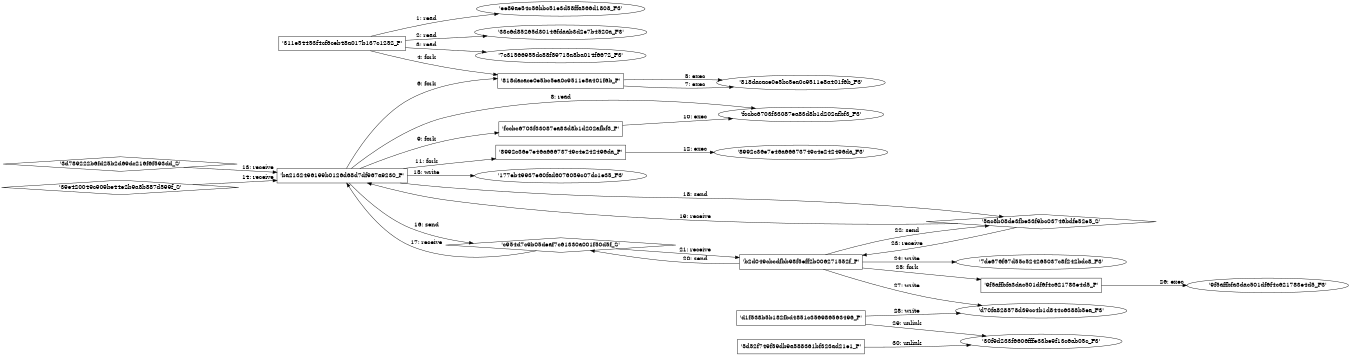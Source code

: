 digraph "D:\Learning\Paper\apt\基于CTI的攻击预警\Dataset\攻击图\ASGfromALLCTI\Threat Round-up for July 28 - August 4.dot" {
rankdir="LR"
size="9"
fixedsize="false"
splines="true"
nodesep=0.3
ranksep=0
fontsize=10
overlap="scalexy"
engine= "neato"
	"'ee89ae54c56bbc51e3d58ffa566d1808_F3'" [node_type=file shape=ellipse]
	"'311e54453f4cf6ceb48a017b137c1252_P'" [node_type=Process shape=box]
	"'311e54453f4cf6ceb48a017b137c1252_P'" -> "'ee89ae54c56bbc51e3d58ffa566d1808_F3'" [label="1: read"]
	"'33c6d85265d30146fdaab3d2e7b4520a_F3'" [node_type=file shape=ellipse]
	"'311e54453f4cf6ceb48a017b137c1252_P'" [node_type=Process shape=box]
	"'311e54453f4cf6ceb48a017b137c1252_P'" -> "'33c6d85265d30146fdaab3d2e7b4520a_F3'" [label="2: read"]
	"'7c31566955dc88f89715a8ba014f6672_F3'" [node_type=file shape=ellipse]
	"'311e54453f4cf6ceb48a017b137c1252_P'" [node_type=Process shape=box]
	"'311e54453f4cf6ceb48a017b137c1252_P'" -> "'7c31566955dc88f89715a8ba014f6672_F3'" [label="3: read"]
	"'311e54453f4cf6ceb48a017b137c1252_P'" [node_type=Process shape=box]
	"'818dacace0e5bc5ea0c9511e8a401f6b_P'" [node_type=Process shape=box]
	"'311e54453f4cf6ceb48a017b137c1252_P'" -> "'818dacace0e5bc5ea0c9511e8a401f6b_P'" [label="4: fork"]
	"'818dacace0e5bc5ea0c9511e8a401f6b_P'" [node_type=Process shape=box]
	"'818dacace0e5bc5ea0c9511e8a401f6b_F3'" [node_type=File shape=ellipse]
	"'818dacace0e5bc5ea0c9511e8a401f6b_P'" -> "'818dacace0e5bc5ea0c9511e8a401f6b_F3'" [label="5: exec"]
	"'ba2132496199b0126d68d7df967a9230_P'" [node_type=Process shape=box]
	"'818dacace0e5bc5ea0c9511e8a401f6b_P'" [node_type=Process shape=box]
	"'ba2132496199b0126d68d7df967a9230_P'" -> "'818dacace0e5bc5ea0c9511e8a401f6b_P'" [label="6: fork"]
	"'818dacace0e5bc5ea0c9511e8a401f6b_P'" [node_type=Process shape=box]
	"'818dacace0e5bc5ea0c9511e8a401f6b_F3'" [node_type=File shape=ellipse]
	"'818dacace0e5bc5ea0c9511e8a401f6b_P'" -> "'818dacace0e5bc5ea0c9511e8a401f6b_F3'" [label="7: exec"]
	"'fccbc6703f33087ea83d8b1d202afbf3_F3'" [node_type=file shape=ellipse]
	"'ba2132496199b0126d68d7df967a9230_P'" [node_type=Process shape=box]
	"'ba2132496199b0126d68d7df967a9230_P'" -> "'fccbc6703f33087ea83d8b1d202afbf3_F3'" [label="8: read"]
	"'ba2132496199b0126d68d7df967a9230_P'" [node_type=Process shape=box]
	"'fccbc6703f33087ea83d8b1d202afbf3_P'" [node_type=Process shape=box]
	"'ba2132496199b0126d68d7df967a9230_P'" -> "'fccbc6703f33087ea83d8b1d202afbf3_P'" [label="9: fork"]
	"'fccbc6703f33087ea83d8b1d202afbf3_P'" [node_type=Process shape=box]
	"'fccbc6703f33087ea83d8b1d202afbf3_F3'" [node_type=File shape=ellipse]
	"'fccbc6703f33087ea83d8b1d202afbf3_P'" -> "'fccbc6703f33087ea83d8b1d202afbf3_F3'" [label="10: exec"]
	"'ba2132496199b0126d68d7df967a9230_P'" [node_type=Process shape=box]
	"'8992c36e7e46a66673749c4e242496da_P'" [node_type=Process shape=box]
	"'ba2132496199b0126d68d7df967a9230_P'" -> "'8992c36e7e46a66673749c4e242496da_P'" [label="11: fork"]
	"'8992c36e7e46a66673749c4e242496da_P'" [node_type=Process shape=box]
	"'8992c36e7e46a66673749c4e242496da_F3'" [node_type=File shape=ellipse]
	"'8992c36e7e46a66673749c4e242496da_P'" -> "'8992c36e7e46a66673749c4e242496da_F3'" [label="12: exec"]
	"'ba2132496199b0126d68d7df967a9230_P'" [node_type=Process shape=box]
	"'3d789222b6fd25b2d69dc216f6f593dd_S'" [node_type=Socket shape=diamond]
	"'3d789222b6fd25b2d69dc216f6f593dd_S'" -> "'ba2132496199b0126d68d7df967a9230_P'" [label="13: receive"]
	"'ba2132496199b0126d68d7df967a9230_P'" [node_type=Process shape=box]
	"'39e420049c909be44e2b9a8b887d599f_S'" [node_type=Socket shape=diamond]
	"'39e420049c909be44e2b9a8b887d599f_S'" -> "'ba2132496199b0126d68d7df967a9230_P'" [label="14: receive"]
	"'177eb49937e60fad6076059c07dc1e35_F3'" [node_type=file shape=ellipse]
	"'ba2132496199b0126d68d7df967a9230_P'" [node_type=Process shape=box]
	"'ba2132496199b0126d68d7df967a9230_P'" -> "'177eb49937e60fad6076059c07dc1e35_F3'" [label="15: write"]
	"'c954d7c9b05deaf7c61330a001f50d5f_S'" [node_type=Socket shape=diamond]
	"'ba2132496199b0126d68d7df967a9230_P'" [node_type=Process shape=box]
	"'ba2132496199b0126d68d7df967a9230_P'" -> "'c954d7c9b05deaf7c61330a001f50d5f_S'" [label="16: send"]
	"'c954d7c9b05deaf7c61330a001f50d5f_S'" -> "'ba2132496199b0126d68d7df967a9230_P'" [label="17: receive"]
	"'5ac8b08de3fbe33f9bc03746bdfe52e5_S'" [node_type=Socket shape=diamond]
	"'ba2132496199b0126d68d7df967a9230_P'" [node_type=Process shape=box]
	"'ba2132496199b0126d68d7df967a9230_P'" -> "'5ac8b08de3fbe33f9bc03746bdfe52e5_S'" [label="18: send"]
	"'5ac8b08de3fbe33f9bc03746bdfe52e5_S'" -> "'ba2132496199b0126d68d7df967a9230_P'" [label="19: receive"]
	"'c954d7c9b05deaf7c61330a001f50d5f_S'" [node_type=Socket shape=diamond]
	"'b2d049cbcdfbb98f5eff2b006271552f_P'" [node_type=Process shape=box]
	"'b2d049cbcdfbb98f5eff2b006271552f_P'" -> "'c954d7c9b05deaf7c61330a001f50d5f_S'" [label="20: send"]
	"'c954d7c9b05deaf7c61330a001f50d5f_S'" -> "'b2d049cbcdfbb98f5eff2b006271552f_P'" [label="21: receive"]
	"'5ac8b08de3fbe33f9bc03746bdfe52e5_S'" [node_type=Socket shape=diamond]
	"'b2d049cbcdfbb98f5eff2b006271552f_P'" [node_type=Process shape=box]
	"'b2d049cbcdfbb98f5eff2b006271552f_P'" -> "'5ac8b08de3fbe33f9bc03746bdfe52e5_S'" [label="22: send"]
	"'5ac8b08de3fbe33f9bc03746bdfe52e5_S'" -> "'b2d049cbcdfbb98f5eff2b006271552f_P'" [label="23: receive"]
	"'7de676f67d55c524265037c8f242bdc8_F3'" [node_type=file shape=ellipse]
	"'b2d049cbcdfbb98f5eff2b006271552f_P'" [node_type=Process shape=box]
	"'b2d049cbcdfbb98f5eff2b006271552f_P'" -> "'7de676f67d55c524265037c8f242bdc8_F3'" [label="24: write"]
	"'b2d049cbcdfbb98f5eff2b006271552f_P'" [node_type=Process shape=box]
	"'9f5affbfa3dac501df6f4c621783e4d5_P'" [node_type=Process shape=box]
	"'b2d049cbcdfbb98f5eff2b006271552f_P'" -> "'9f5affbfa3dac501df6f4c621783e4d5_P'" [label="25: fork"]
	"'9f5affbfa3dac501df6f4c621783e4d5_P'" [node_type=Process shape=box]
	"'9f5affbfa3dac501df6f4c621783e4d5_F3'" [node_type=File shape=ellipse]
	"'9f5affbfa3dac501df6f4c621783e4d5_P'" -> "'9f5affbfa3dac501df6f4c621783e4d5_F3'" [label="26: exec"]
	"'d70fa828578d39cc4b1d844c6388b5ea_F3'" [node_type=file shape=ellipse]
	"'b2d049cbcdfbb98f5eff2b006271552f_P'" [node_type=Process shape=box]
	"'b2d049cbcdfbb98f5eff2b006271552f_P'" -> "'d70fa828578d39cc4b1d844c6388b5ea_F3'" [label="27: write"]
	"'d70fa828578d39cc4b1d844c6388b5ea_F3'" [node_type=file shape=ellipse]
	"'d1f538b5b182fbd4851c356986563496_P'" [node_type=Process shape=box]
	"'d1f538b5b182fbd4851c356986563496_P'" -> "'d70fa828578d39cc4b1d844c6388b5ea_F3'" [label="28: write"]
	"'30f9d233f6606fffe33be9f13c6ab05c_F3'" [node_type=file shape=ellipse]
	"'d1f538b5b182fbd4851c356986563496_P'" [node_type=Process shape=box]
	"'d1f538b5b182fbd4851c356986563496_P'" -> "'30f9d233f6606fffe33be9f13c6ab05c_F3'" [label="29: unlink"]
	"'30f9d233f6606fffe33be9f13c6ab05c_F3'" [node_type=file shape=ellipse]
	"'5d52f749f59db9a588361bf323ad21e1_P'" [node_type=Process shape=box]
	"'5d52f749f59db9a588361bf323ad21e1_P'" -> "'30f9d233f6606fffe33be9f13c6ab05c_F3'" [label="30: unlink"]
}
